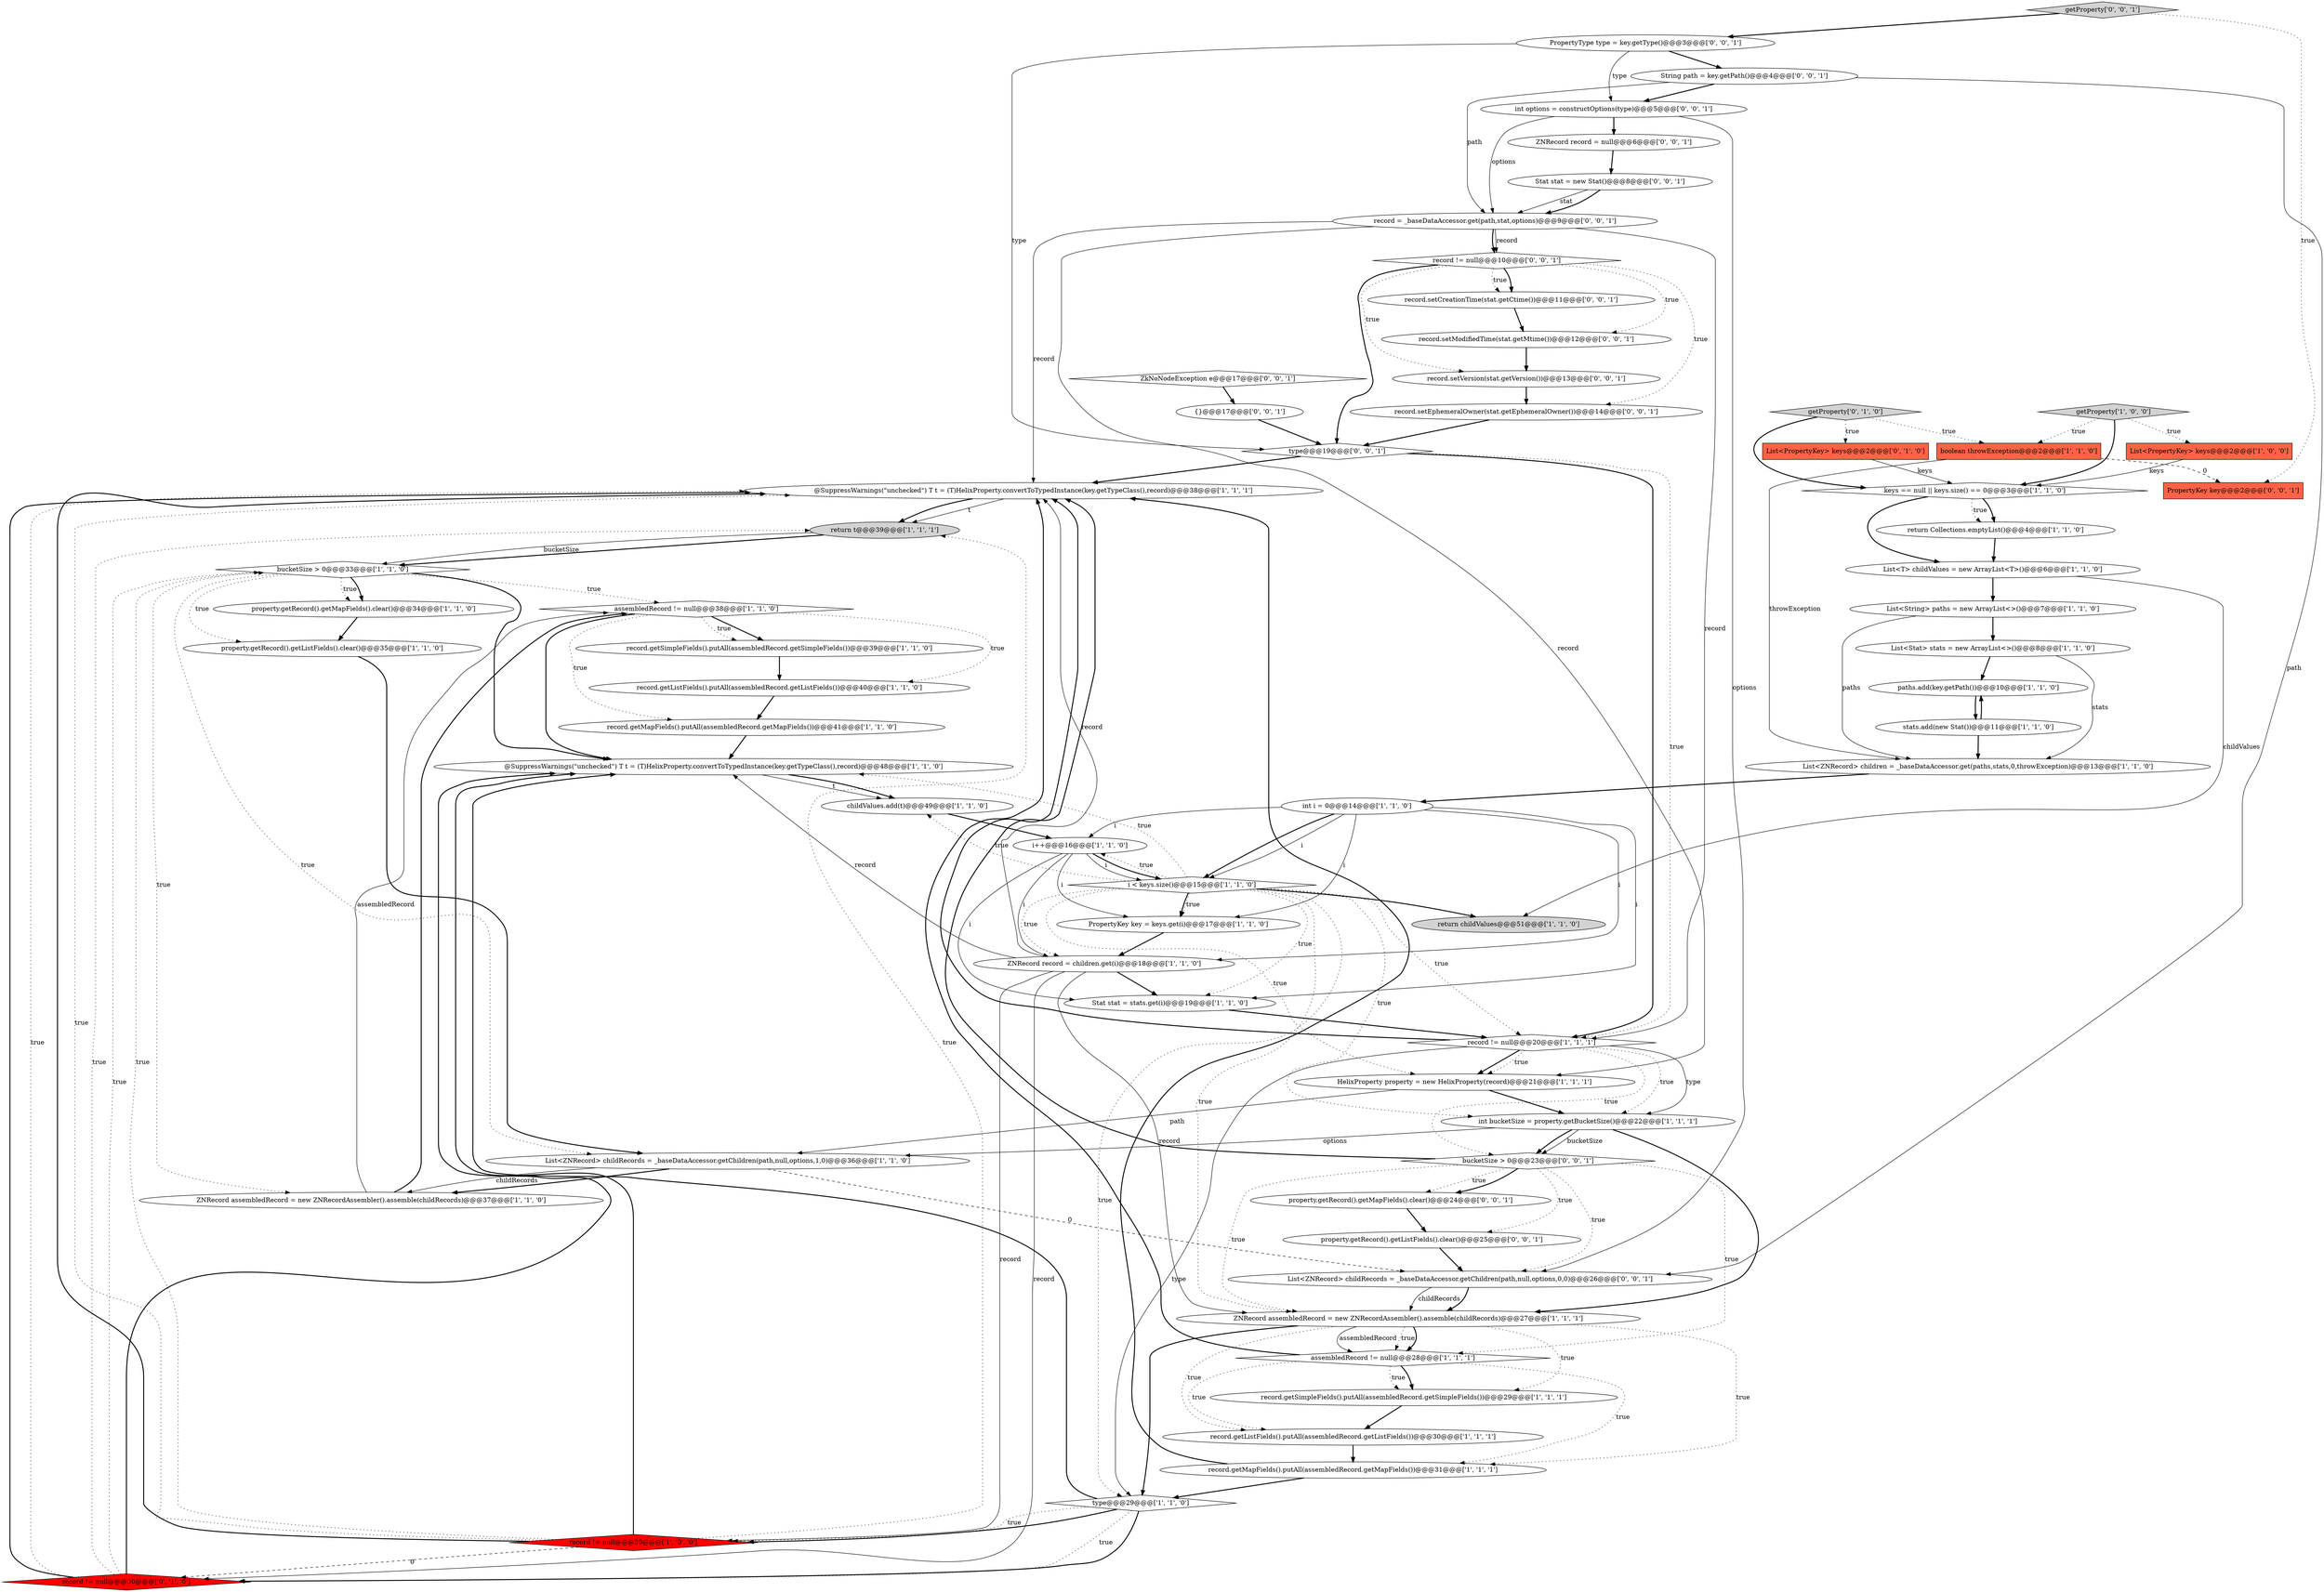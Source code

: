 digraph {
49 [style = filled, label = "PropertyType type = key.getType()@@@3@@@['0', '0', '1']", fillcolor = white, shape = ellipse image = "AAA0AAABBB3BBB"];
2 [style = filled, label = "return t@@@39@@@['1', '1', '1']", fillcolor = lightgray, shape = ellipse image = "AAA0AAABBB1BBB"];
30 [style = filled, label = "type@@@29@@@['1', '1', '0']", fillcolor = white, shape = diamond image = "AAA0AAABBB1BBB"];
10 [style = filled, label = "record.getListFields().putAll(assembledRecord.getListFields())@@@40@@@['1', '1', '0']", fillcolor = white, shape = ellipse image = "AAA0AAABBB1BBB"];
58 [style = filled, label = "record.setEphemeralOwner(stat.getEphemeralOwner())@@@14@@@['0', '0', '1']", fillcolor = white, shape = ellipse image = "AAA0AAABBB3BBB"];
59 [style = filled, label = "Stat stat = new Stat()@@@8@@@['0', '0', '1']", fillcolor = white, shape = ellipse image = "AAA0AAABBB3BBB"];
62 [style = filled, label = "ZNRecord record = null@@@6@@@['0', '0', '1']", fillcolor = white, shape = ellipse image = "AAA0AAABBB3BBB"];
57 [style = filled, label = "getProperty['0', '0', '1']", fillcolor = lightgray, shape = diamond image = "AAA0AAABBB3BBB"];
9 [style = filled, label = "record.getListFields().putAll(assembledRecord.getListFields())@@@30@@@['1', '1', '1']", fillcolor = white, shape = ellipse image = "AAA0AAABBB1BBB"];
14 [style = filled, label = "getProperty['1', '0', '0']", fillcolor = lightgray, shape = diamond image = "AAA0AAABBB1BBB"];
1 [style = filled, label = "PropertyKey key = keys.get(i)@@@17@@@['1', '1', '0']", fillcolor = white, shape = ellipse image = "AAA0AAABBB1BBB"];
20 [style = filled, label = "record != null@@@30@@@['1', '0', '0']", fillcolor = red, shape = diamond image = "AAA1AAABBB1BBB"];
34 [style = filled, label = "List<ZNRecord> children = _baseDataAccessor.get(paths,stats,0,throwException)@@@13@@@['1', '1', '0']", fillcolor = white, shape = ellipse image = "AAA0AAABBB1BBB"];
43 [style = filled, label = "record != null@@@30@@@['0', '1', '0']", fillcolor = red, shape = diamond image = "AAA1AAABBB2BBB"];
56 [style = filled, label = "record.setVersion(stat.getVersion())@@@13@@@['0', '0', '1']", fillcolor = white, shape = ellipse image = "AAA0AAABBB3BBB"];
4 [style = filled, label = "return childValues@@@51@@@['1', '1', '0']", fillcolor = lightgray, shape = ellipse image = "AAA0AAABBB1BBB"];
18 [style = filled, label = "record.getMapFields().putAll(assembledRecord.getMapFields())@@@41@@@['1', '1', '0']", fillcolor = white, shape = ellipse image = "AAA0AAABBB1BBB"];
63 [style = filled, label = "record.setModifiedTime(stat.getMtime())@@@12@@@['0', '0', '1']", fillcolor = white, shape = ellipse image = "AAA0AAABBB3BBB"];
33 [style = filled, label = "@SuppressWarnings(\"unchecked\") T t = (T)HelixProperty.convertToTypedInstance(key.getTypeClass(),record)@@@38@@@['1', '1', '1']", fillcolor = white, shape = ellipse image = "AAA0AAABBB1BBB"];
52 [style = filled, label = "bucketSize > 0@@@23@@@['0', '0', '1']", fillcolor = white, shape = diamond image = "AAA0AAABBB3BBB"];
32 [style = filled, label = "assembledRecord != null@@@38@@@['1', '1', '0']", fillcolor = white, shape = diamond image = "AAA0AAABBB1BBB"];
11 [style = filled, label = "List<ZNRecord> childRecords = _baseDataAccessor.getChildren(path,null,options,1,0)@@@36@@@['1', '1', '0']", fillcolor = white, shape = ellipse image = "AAA0AAABBB1BBB"];
55 [style = filled, label = "record.setCreationTime(stat.getCtime())@@@11@@@['0', '0', '1']", fillcolor = white, shape = ellipse image = "AAA0AAABBB3BBB"];
46 [style = filled, label = "{}@@@17@@@['0', '0', '1']", fillcolor = white, shape = ellipse image = "AAA0AAABBB3BBB"];
5 [style = filled, label = "List<T> childValues = new ArrayList<T>()@@@6@@@['1', '1', '0']", fillcolor = white, shape = ellipse image = "AAA0AAABBB1BBB"];
7 [style = filled, label = "keys == null || keys.size() == 0@@@3@@@['1', '1', '0']", fillcolor = white, shape = diamond image = "AAA0AAABBB1BBB"];
50 [style = filled, label = "record != null@@@10@@@['0', '0', '1']", fillcolor = white, shape = diamond image = "AAA0AAABBB3BBB"];
12 [style = filled, label = "childValues.add(t)@@@49@@@['1', '1', '0']", fillcolor = white, shape = ellipse image = "AAA0AAABBB1BBB"];
6 [style = filled, label = "i < keys.size()@@@15@@@['1', '1', '0']", fillcolor = white, shape = diamond image = "AAA0AAABBB1BBB"];
16 [style = filled, label = "ZNRecord assembledRecord = new ZNRecordAssembler().assemble(childRecords)@@@27@@@['1', '1', '1']", fillcolor = white, shape = ellipse image = "AAA0AAABBB1BBB"];
47 [style = filled, label = "ZkNoNodeException e@@@17@@@['0', '0', '1']", fillcolor = white, shape = diamond image = "AAA0AAABBB3BBB"];
48 [style = filled, label = "String path = key.getPath()@@@4@@@['0', '0', '1']", fillcolor = white, shape = ellipse image = "AAA0AAABBB3BBB"];
19 [style = filled, label = "@SuppressWarnings(\"unchecked\") T t = (T)HelixProperty.convertToTypedInstance(key.getTypeClass(),record)@@@48@@@['1', '1', '0']", fillcolor = white, shape = ellipse image = "AAA0AAABBB1BBB"];
54 [style = filled, label = "int options = constructOptions(type)@@@5@@@['0', '0', '1']", fillcolor = white, shape = ellipse image = "AAA0AAABBB3BBB"];
40 [style = filled, label = "i++@@@16@@@['1', '1', '0']", fillcolor = white, shape = ellipse image = "AAA0AAABBB1BBB"];
17 [style = filled, label = "assembledRecord != null@@@28@@@['1', '1', '1']", fillcolor = white, shape = diamond image = "AAA0AAABBB1BBB"];
53 [style = filled, label = "List<ZNRecord> childRecords = _baseDataAccessor.getChildren(path,null,options,0,0)@@@26@@@['0', '0', '1']", fillcolor = white, shape = ellipse image = "AAA0AAABBB3BBB"];
39 [style = filled, label = "record != null@@@20@@@['1', '1', '1']", fillcolor = white, shape = diamond image = "AAA0AAABBB1BBB"];
41 [style = filled, label = "getProperty['0', '1', '0']", fillcolor = lightgray, shape = diamond image = "AAA0AAABBB2BBB"];
25 [style = filled, label = "ZNRecord record = children.get(i)@@@18@@@['1', '1', '0']", fillcolor = white, shape = ellipse image = "AAA0AAABBB1BBB"];
27 [style = filled, label = "record.getSimpleFields().putAll(assembledRecord.getSimpleFields())@@@29@@@['1', '1', '1']", fillcolor = white, shape = ellipse image = "AAA0AAABBB1BBB"];
42 [style = filled, label = "List<PropertyKey> keys@@@2@@@['0', '1', '0']", fillcolor = tomato, shape = box image = "AAA0AAABBB2BBB"];
28 [style = filled, label = "bucketSize > 0@@@33@@@['1', '1', '0']", fillcolor = white, shape = diamond image = "AAA0AAABBB1BBB"];
44 [style = filled, label = "property.getRecord().getListFields().clear()@@@25@@@['0', '0', '1']", fillcolor = white, shape = ellipse image = "AAA0AAABBB3BBB"];
61 [style = filled, label = "property.getRecord().getMapFields().clear()@@@24@@@['0', '0', '1']", fillcolor = white, shape = ellipse image = "AAA0AAABBB3BBB"];
26 [style = filled, label = "int i = 0@@@14@@@['1', '1', '0']", fillcolor = white, shape = ellipse image = "AAA0AAABBB1BBB"];
8 [style = filled, label = "Stat stat = stats.get(i)@@@19@@@['1', '1', '0']", fillcolor = white, shape = ellipse image = "AAA0AAABBB1BBB"];
37 [style = filled, label = "List<String> paths = new ArrayList<>()@@@7@@@['1', '1', '0']", fillcolor = white, shape = ellipse image = "AAA0AAABBB1BBB"];
3 [style = filled, label = "record.getMapFields().putAll(assembledRecord.getMapFields())@@@31@@@['1', '1', '1']", fillcolor = white, shape = ellipse image = "AAA0AAABBB1BBB"];
45 [style = filled, label = "PropertyKey key@@@2@@@['0', '0', '1']", fillcolor = tomato, shape = box image = "AAA0AAABBB3BBB"];
31 [style = filled, label = "HelixProperty property = new HelixProperty(record)@@@21@@@['1', '1', '1']", fillcolor = white, shape = ellipse image = "AAA0AAABBB1BBB"];
38 [style = filled, label = "List<Stat> stats = new ArrayList<>()@@@8@@@['1', '1', '0']", fillcolor = white, shape = ellipse image = "AAA0AAABBB1BBB"];
23 [style = filled, label = "record.getSimpleFields().putAll(assembledRecord.getSimpleFields())@@@39@@@['1', '1', '0']", fillcolor = white, shape = ellipse image = "AAA0AAABBB1BBB"];
21 [style = filled, label = "int bucketSize = property.getBucketSize()@@@22@@@['1', '1', '1']", fillcolor = white, shape = ellipse image = "AAA0AAABBB1BBB"];
35 [style = filled, label = "stats.add(new Stat())@@@11@@@['1', '1', '0']", fillcolor = white, shape = ellipse image = "AAA0AAABBB1BBB"];
22 [style = filled, label = "property.getRecord().getListFields().clear()@@@35@@@['1', '1', '0']", fillcolor = white, shape = ellipse image = "AAA0AAABBB1BBB"];
0 [style = filled, label = "paths.add(key.getPath())@@@10@@@['1', '1', '0']", fillcolor = white, shape = ellipse image = "AAA0AAABBB1BBB"];
24 [style = filled, label = "return Collections.emptyList()@@@4@@@['1', '1', '0']", fillcolor = white, shape = ellipse image = "AAA0AAABBB1BBB"];
60 [style = filled, label = "type@@@19@@@['0', '0', '1']", fillcolor = white, shape = diamond image = "AAA0AAABBB3BBB"];
51 [style = filled, label = "record = _baseDataAccessor.get(path,stat,options)@@@9@@@['0', '0', '1']", fillcolor = white, shape = ellipse image = "AAA0AAABBB3BBB"];
29 [style = filled, label = "boolean throwException@@@2@@@['1', '1', '0']", fillcolor = tomato, shape = box image = "AAA0AAABBB1BBB"];
15 [style = filled, label = "property.getRecord().getMapFields().clear()@@@34@@@['1', '1', '0']", fillcolor = white, shape = ellipse image = "AAA0AAABBB1BBB"];
36 [style = filled, label = "ZNRecord assembledRecord = new ZNRecordAssembler().assemble(childRecords)@@@37@@@['1', '1', '0']", fillcolor = white, shape = ellipse image = "AAA0AAABBB1BBB"];
13 [style = filled, label = "List<PropertyKey> keys@@@2@@@['1', '0', '0']", fillcolor = tomato, shape = box image = "AAA0AAABBB1BBB"];
39->21 [style = solid, label="type"];
28->11 [style = dotted, label="true"];
11->53 [style = dashed, label="0"];
36->32 [style = solid, label="assembledRecord"];
16->9 [style = dotted, label="true"];
32->23 [style = bold, label=""];
40->6 [style = bold, label=""];
6->31 [style = dotted, label="true"];
57->45 [style = dotted, label="true"];
48->51 [style = solid, label="path"];
30->20 [style = bold, label=""];
6->39 [style = dotted, label="true"];
16->17 [style = dotted, label="true"];
59->51 [style = solid, label="stat"];
27->9 [style = bold, label=""];
28->15 [style = dotted, label="true"];
6->1 [style = dotted, label="true"];
40->1 [style = solid, label="i"];
52->61 [style = dotted, label="true"];
59->51 [style = bold, label=""];
38->34 [style = solid, label="stats"];
49->48 [style = bold, label=""];
63->56 [style = bold, label=""];
5->4 [style = solid, label="childValues"];
58->60 [style = bold, label=""];
26->1 [style = solid, label="i"];
31->21 [style = bold, label=""];
21->52 [style = bold, label=""];
52->44 [style = dotted, label="true"];
44->53 [style = bold, label=""];
6->19 [style = dotted, label="true"];
11->36 [style = bold, label=""];
52->17 [style = dotted, label="true"];
14->7 [style = bold, label=""];
43->19 [style = bold, label=""];
48->54 [style = bold, label=""];
55->63 [style = bold, label=""];
12->40 [style = bold, label=""];
41->29 [style = dotted, label="true"];
26->25 [style = solid, label="i"];
51->50 [style = bold, label=""];
34->26 [style = bold, label=""];
39->31 [style = bold, label=""];
37->38 [style = bold, label=""];
50->55 [style = bold, label=""];
19->12 [style = solid, label="t"];
21->16 [style = bold, label=""];
30->43 [style = dotted, label="true"];
41->42 [style = dotted, label="true"];
17->27 [style = bold, label=""];
8->39 [style = bold, label=""];
3->30 [style = bold, label=""];
60->39 [style = bold, label=""];
2->28 [style = bold, label=""];
17->27 [style = dotted, label="true"];
5->37 [style = bold, label=""];
48->53 [style = solid, label="path"];
50->55 [style = dotted, label="true"];
42->7 [style = solid, label="keys"];
39->30 [style = solid, label="type"];
11->36 [style = solid, label="childRecords"];
19->12 [style = bold, label=""];
18->19 [style = bold, label=""];
49->54 [style = solid, label="type"];
54->62 [style = bold, label=""];
28->36 [style = dotted, label="true"];
3->33 [style = bold, label=""];
16->17 [style = bold, label=""];
26->6 [style = bold, label=""];
52->16 [style = dotted, label="true"];
21->52 [style = solid, label="bucketSize"];
17->3 [style = dotted, label="true"];
29->45 [style = dashed, label="0"];
24->5 [style = bold, label=""];
2->28 [style = solid, label="bucketSize"];
60->39 [style = dotted, label="true"];
46->60 [style = bold, label=""];
56->58 [style = bold, label=""];
29->34 [style = solid, label="throwException"];
6->4 [style = bold, label=""];
51->33 [style = solid, label="record"];
51->50 [style = solid, label="record"];
7->24 [style = bold, label=""];
7->5 [style = bold, label=""];
35->0 [style = bold, label=""];
30->19 [style = bold, label=""];
6->25 [style = dotted, label="true"];
38->0 [style = bold, label=""];
43->28 [style = dotted, label="true"];
25->43 [style = solid, label="record"];
28->19 [style = bold, label=""];
37->34 [style = solid, label="paths"];
23->10 [style = bold, label=""];
43->33 [style = bold, label=""];
25->20 [style = solid, label="record"];
6->12 [style = dotted, label="true"];
35->34 [style = bold, label=""];
20->19 [style = bold, label=""];
22->11 [style = bold, label=""];
6->40 [style = dotted, label="true"];
39->31 [style = dotted, label="true"];
10->18 [style = bold, label=""];
32->18 [style = dotted, label="true"];
30->43 [style = bold, label=""];
52->61 [style = bold, label=""];
52->33 [style = bold, label=""];
61->44 [style = bold, label=""];
32->19 [style = bold, label=""];
52->53 [style = dotted, label="true"];
39->33 [style = bold, label=""];
15->22 [style = bold, label=""];
31->11 [style = solid, label="path"];
51->39 [style = solid, label="record"];
6->1 [style = bold, label=""];
28->32 [style = dotted, label="true"];
53->16 [style = solid, label="childRecords"];
20->33 [style = dotted, label="true"];
50->60 [style = bold, label=""];
26->6 [style = solid, label="i"];
6->8 [style = dotted, label="true"];
30->20 [style = dotted, label="true"];
16->30 [style = bold, label=""];
25->33 [style = solid, label="record"];
43->33 [style = dotted, label="true"];
28->22 [style = dotted, label="true"];
50->63 [style = dotted, label="true"];
9->3 [style = bold, label=""];
40->6 [style = solid, label="i"];
16->27 [style = dotted, label="true"];
6->21 [style = dotted, label="true"];
32->10 [style = dotted, label="true"];
20->43 [style = dashed, label="0"];
51->31 [style = solid, label="record"];
16->17 [style = solid, label="assembledRecord"];
1->25 [style = bold, label=""];
33->2 [style = bold, label=""];
40->8 [style = solid, label="i"];
25->19 [style = solid, label="record"];
6->30 [style = dotted, label="true"];
39->21 [style = dotted, label="true"];
62->59 [style = bold, label=""];
28->15 [style = bold, label=""];
39->52 [style = dotted, label="true"];
41->7 [style = bold, label=""];
32->23 [style = dotted, label="true"];
43->2 [style = dotted, label="true"];
36->32 [style = bold, label=""];
47->46 [style = bold, label=""];
17->33 [style = bold, label=""];
54->51 [style = solid, label="options"];
7->24 [style = dotted, label="true"];
16->3 [style = dotted, label="true"];
14->13 [style = dotted, label="true"];
20->33 [style = bold, label=""];
13->7 [style = solid, label="keys"];
54->53 [style = solid, label="options"];
60->33 [style = bold, label=""];
26->40 [style = solid, label="i"];
20->28 [style = dotted, label="true"];
26->8 [style = solid, label="i"];
50->58 [style = dotted, label="true"];
25->16 [style = solid, label="record"];
50->56 [style = dotted, label="true"];
17->9 [style = dotted, label="true"];
0->35 [style = bold, label=""];
49->60 [style = solid, label="type"];
14->29 [style = dotted, label="true"];
40->25 [style = solid, label="i"];
20->2 [style = dotted, label="true"];
53->16 [style = bold, label=""];
25->8 [style = bold, label=""];
57->49 [style = bold, label=""];
21->11 [style = solid, label="options"];
33->2 [style = solid, label="t"];
6->16 [style = dotted, label="true"];
}
